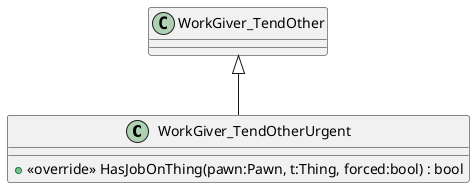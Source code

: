 @startuml
class WorkGiver_TendOtherUrgent {
    + <<override>> HasJobOnThing(pawn:Pawn, t:Thing, forced:bool) : bool
}
WorkGiver_TendOther <|-- WorkGiver_TendOtherUrgent
@enduml
